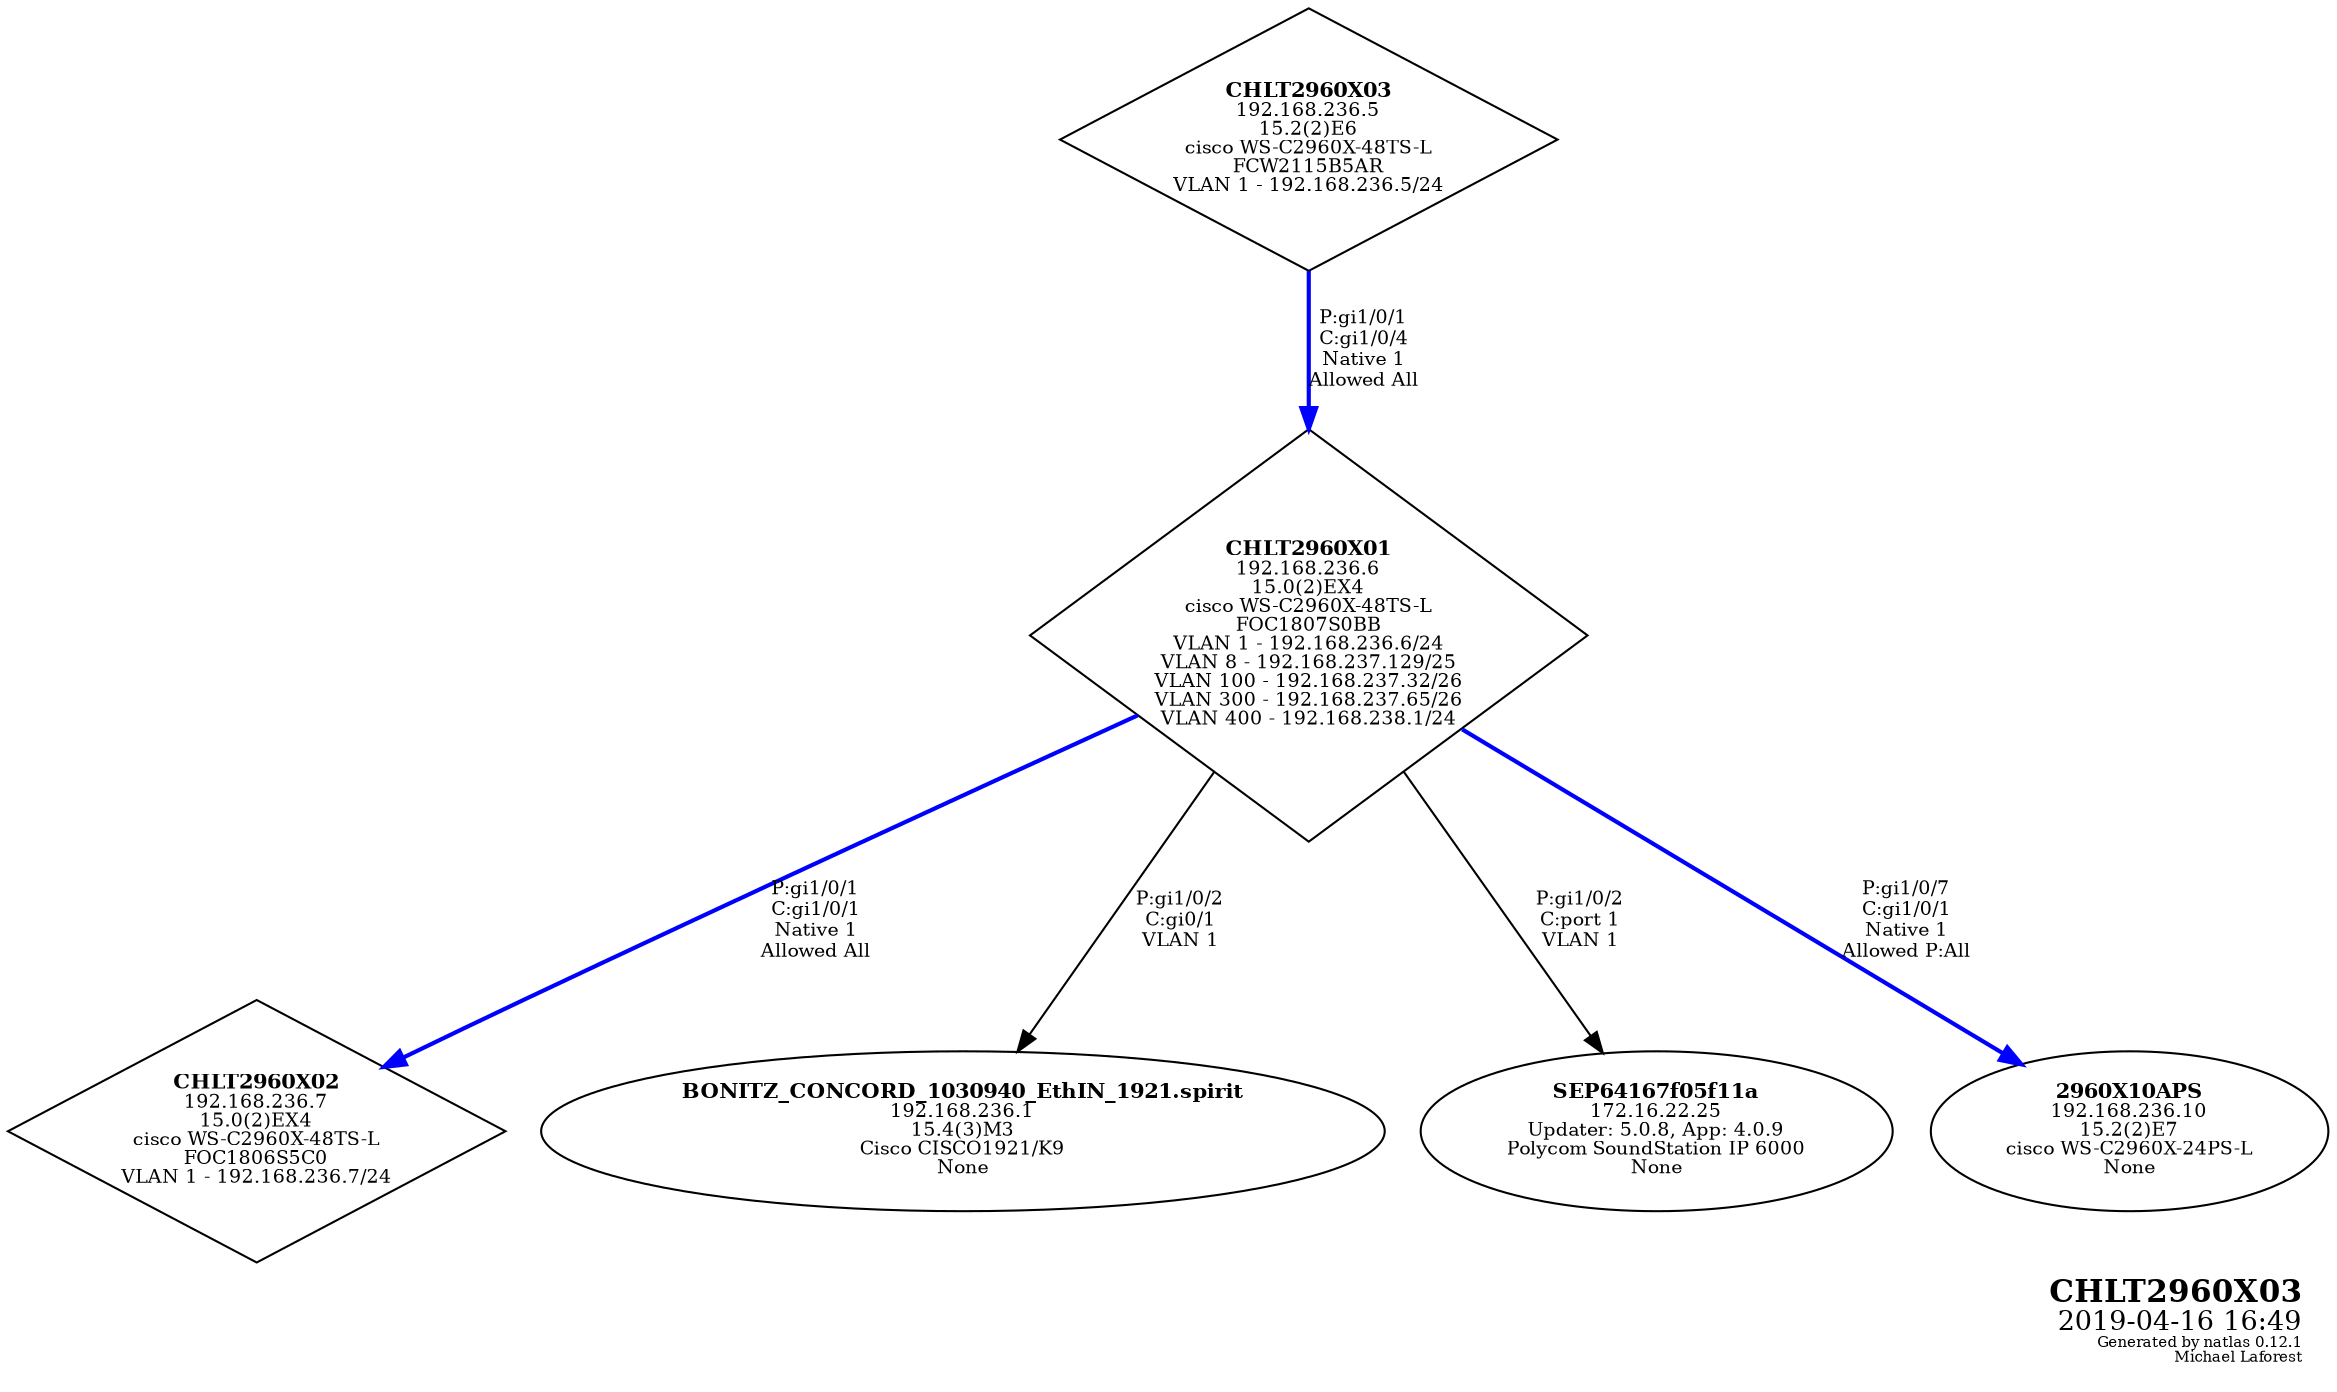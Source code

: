 graph G {
	graph [bb="0,0,974.32,660",
		fontsize=10,
		label=<<table border="0"><tr><td balign="right"><font point-size="15"><b>CHLT2960X03</b></font><br /><font point-size="13">2019-04-16 16:49</font><br /><font point-size="7">Generated by natlas 0.12.1<br />Michael Laforest</font><br /></td></tr></table>>,
		labeljust=r,
		labelloc=b,
		lheight=0.69,
		lp="913.32,29",
		lwidth=1.47
	];
	node [fontsize=9,
		label="\N"
	];
	edge [fontsize=9,
		labeljust=l
	];
	CHLT2960X03	 [height=1.75,
		label=<<font point-size="10"><b>CHLT2960X03</b></font><br />192.168.236.5<br />15.2(2)E6<br />cisco WS-C2960X-48TS-L<br />FCW2115B5AR<br />VLAN 1 - 192.168.236.5/24<br />>,
		peripheries=1,
		pos="563,597",
		shape=diamond,
		style=solid,
		width=3.3056];
	CHLT2960X01	 [height=2.75,
		label=<<font point-size="10"><b>CHLT2960X01</b></font><br />192.168.236.6<br />15.0(2)EX4<br />cisco WS-C2960X-48TS-L<br />FOC1807S0BB<br />VLAN 1 - 192.168.236.6/24<br />VLAN 8 - 192.168.237.129/25<br />VLAN 100 - 192.168.237.32/26<br />VLAN 300 - 192.168.237.65/26<br />VLAN 400 - 192.168.238.1/24<br />>,
		peripheries=1,
		pos="563,359",
		shape=diamond,
		style=solid,
		width=3.6944];
	CHLT2960X03 -- CHLT2960X01	 [color=blue,
		dir=forward,
		label="P:gi1/0/1\nC:gi1/0/4\nNative 1\nAllowed All",
		lp="585.5,496",
		pos="e,563,458.39 563,533.85 563,513.78 563,490.98 563,468.62",
		style=bold];
	CHLT2960X02	 [height=1.75,
		label=<<font point-size="10"><b>CHLT2960X02</b></font><br />192.168.236.7<br />15.0(2)EX4<br />cisco WS-C2960X-48TS-L<br />FOC1806S5C0<br />VLAN 1 - 192.168.236.7/24<br />>,
		peripheries=1,
		pos="119,121",
		shape=diamond,
		style=solid,
		width=3.3056];
	CHLT2960X01 -- CHLT2960X02	 [color=blue,
		dir=forward,
		label="P:gi1/0/1\nC:gi1/0/1\nNative 1\nAllowed All",
		lp="363.5,222",
		pos="e,178.42,152.85 485.66,317.54 401.45,272.4 268.05,200.9 187.49,157.71",
		style=bold];
	"BONITZ_CONCORD_1030940_EthIN_1921.spirit"	 [height=1.0607,
		label=<<font point-size="10"><b>BONITZ_CONCORD_1030940_EthIN_1921.spirit</b></font><br />192.168.236.1<br />15.4(3)M3<br />Cisco CISCO1921/K9<br />None<br />>,
		peripheries=1,
		pos="424,121",
		shape=ellipse,
		style=solid,
		width=4.6748];
	CHLT2960X01 -- "BONITZ_CONCORD_1030940_EthIN_1921.spirit"	 [color=black,
		dir=forward,
		label="P:gi1/0/2\nC:gi0/1\nVLAN 1",
		lp="510.5,222",
		pos="e,446.13,158.9 522.61,289.84 499.72,250.66 471.7,202.68 451.39,167.89",
		style=solid];
	SEP64167f05f11a	 [height=1.0607,
		label=<<font point-size="10"><b>SEP64167f05f11a</b></font><br />172.16.22.25<br />Updater: 5.0.8, App: 4.0.9<br />Polycom SoundStation IP 6000<br />None<br />>,
		peripheries=1,
		pos="702,121",
		shape=ellipse,
		style=solid,
		width=2.5338];
	CHLT2960X01 -- SEP64167f05f11a	 [color=black,
		dir=forward,
		label="P:gi1/0/2\nC:port 1\nVLAN 1",
		lp="670.5,222",
		pos="e,680.26,158.22 603.39,289.84 626.42,250.41 654.66,202.06 675,167.22",
		style=solid];
	"2960X10APS"	 [height=1.0607,
		label=<<font point-size="10"><b>2960X10APS</b></font><br />192.168.236.10<br />15.2(2)E7<br />cisco WS-C2960X-24PS-L<br />None<br />>,
		peripheries=1,
		pos="893,121",
		shape=ellipse,
		style=solid,
		width=2.2588];
	CHLT2960X01 -- "2960X10APS"	 [color=blue,
		dir=forward,
		label="P:gi1/0/7\nC:gi1/0/1\nNative 1\nAllowed P:All",
		lp="803,222",
		pos="e,848.22,153.3 630.58,310.26 692.58,265.54 783.19,200.2 840.08,159.17",
		style=bold];
}
